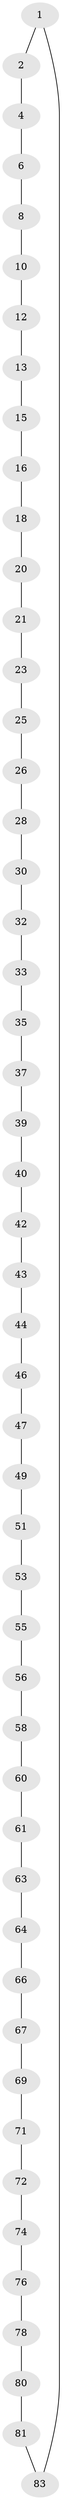 // original degree distribution, {2: 1.0}
// Generated by graph-tools (version 1.1) at 2025/11/02/27/25 16:11:40]
// undirected, 50 vertices, 50 edges
graph export_dot {
graph [start="1"]
  node [color=gray90,style=filled];
  1 [super="+84"];
  2 [super="+3"];
  4 [super="+5"];
  6 [super="+7"];
  8 [super="+9"];
  10 [super="+11"];
  12;
  13 [super="+14"];
  15;
  16 [super="+17"];
  18 [super="+19"];
  20;
  21 [super="+22"];
  23 [super="+24"];
  25;
  26 [super="+27"];
  28 [super="+29"];
  30 [super="+31"];
  32;
  33 [super="+34"];
  35 [super="+36"];
  37 [super="+38"];
  39;
  40 [super="+41"];
  42;
  43;
  44 [super="+45"];
  46;
  47 [super="+48"];
  49 [super="+50"];
  51 [super="+52"];
  53 [super="+54"];
  55;
  56 [super="+57"];
  58 [super="+59"];
  60;
  61 [super="+62"];
  63;
  64 [super="+65"];
  66;
  67 [super="+68"];
  69 [super="+70"];
  71;
  72 [super="+73"];
  74 [super="+75"];
  76 [super="+77"];
  78 [super="+79"];
  80;
  81 [super="+82"];
  83;
  1 -- 2;
  1 -- 83;
  2 -- 4;
  4 -- 6;
  6 -- 8;
  8 -- 10;
  10 -- 12;
  12 -- 13;
  13 -- 15;
  15 -- 16;
  16 -- 18;
  18 -- 20;
  20 -- 21;
  21 -- 23;
  23 -- 25;
  25 -- 26;
  26 -- 28;
  28 -- 30;
  30 -- 32;
  32 -- 33;
  33 -- 35;
  35 -- 37;
  37 -- 39;
  39 -- 40;
  40 -- 42;
  42 -- 43;
  43 -- 44;
  44 -- 46;
  46 -- 47;
  47 -- 49;
  49 -- 51;
  51 -- 53;
  53 -- 55;
  55 -- 56;
  56 -- 58;
  58 -- 60;
  60 -- 61;
  61 -- 63;
  63 -- 64;
  64 -- 66;
  66 -- 67;
  67 -- 69;
  69 -- 71;
  71 -- 72;
  72 -- 74;
  74 -- 76;
  76 -- 78;
  78 -- 80;
  80 -- 81;
  81 -- 83;
}
